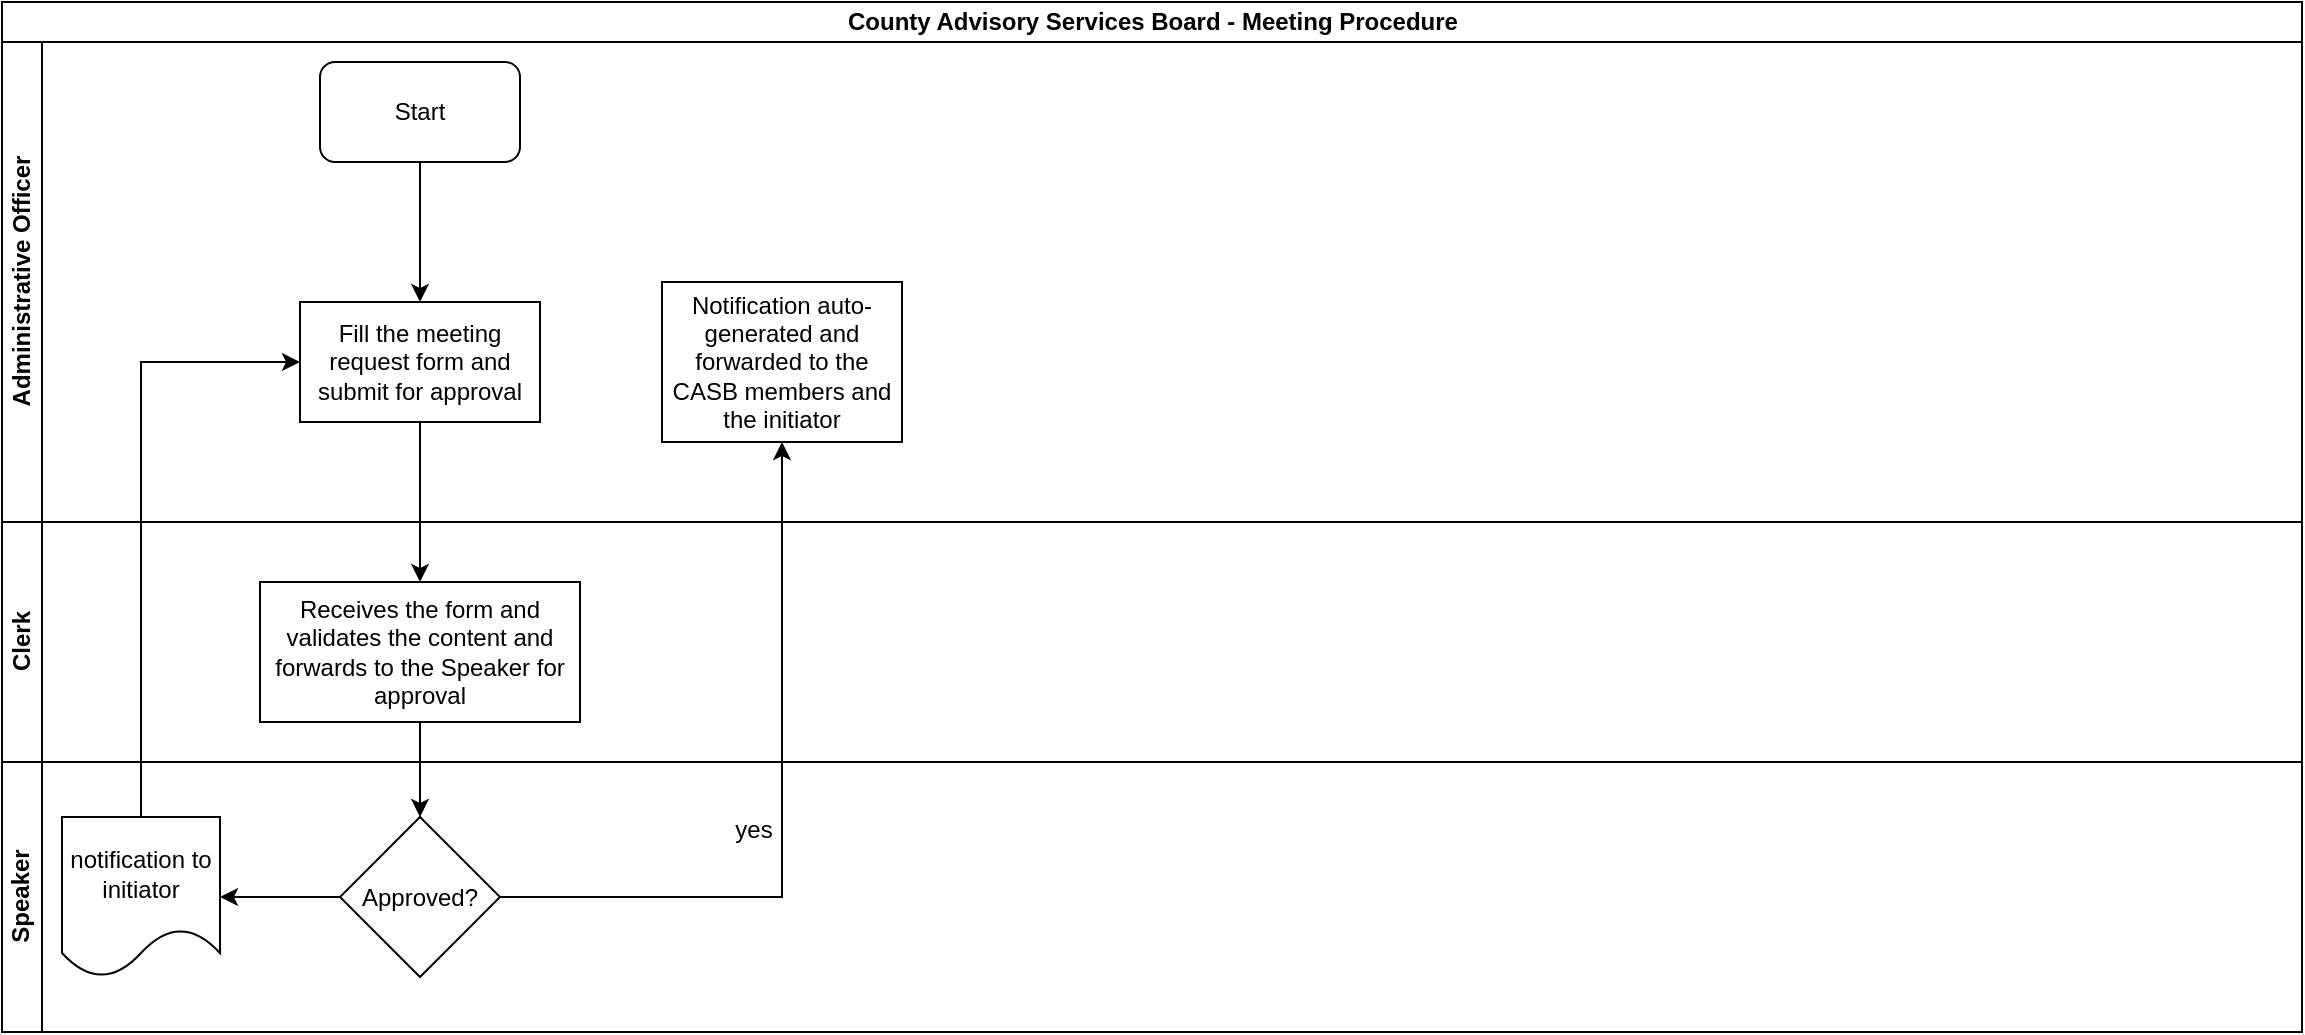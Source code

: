 <mxfile version="13.7.7" type="github">
  <diagram id="HAAz4Uk6-4tmhUEeWX3t" name="Page-1">
    <mxGraphModel dx="910" dy="487" grid="1" gridSize="10" guides="1" tooltips="1" connect="1" arrows="1" fold="1" page="1" pageScale="1" pageWidth="1169" pageHeight="827" math="0" shadow="0">
      <root>
        <mxCell id="0" />
        <mxCell id="1" parent="0" />
        <mxCell id="UEdaMPH9OgB5JB1oIhFr-1" value="County Advisory Services Board - Meeting Procedure" style="swimlane;html=1;childLayout=stackLayout;resizeParent=1;resizeParentMax=0;horizontal=1;startSize=20;horizontalStack=0;" vertex="1" parent="1">
          <mxGeometry x="10" y="10" width="1150" height="515" as="geometry" />
        </mxCell>
        <mxCell id="UEdaMPH9OgB5JB1oIhFr-2" value="Administrative Officer" style="swimlane;html=1;startSize=20;horizontal=0;" vertex="1" parent="UEdaMPH9OgB5JB1oIhFr-1">
          <mxGeometry y="20" width="1150" height="240" as="geometry" />
        </mxCell>
        <mxCell id="UEdaMPH9OgB5JB1oIhFr-5" value="Start" style="rounded=1;whiteSpace=wrap;html=1;" vertex="1" parent="UEdaMPH9OgB5JB1oIhFr-2">
          <mxGeometry x="159" y="10" width="100" height="50" as="geometry" />
        </mxCell>
        <mxCell id="UEdaMPH9OgB5JB1oIhFr-8" value="Fill the meeting request form and submit for approval" style="rounded=0;whiteSpace=wrap;html=1;" vertex="1" parent="UEdaMPH9OgB5JB1oIhFr-2">
          <mxGeometry x="149" y="130" width="120" height="60" as="geometry" />
        </mxCell>
        <mxCell id="UEdaMPH9OgB5JB1oIhFr-7" value="" style="edgeStyle=orthogonalEdgeStyle;rounded=0;orthogonalLoop=1;jettySize=auto;html=1;entryX=0.5;entryY=0;entryDx=0;entryDy=0;" edge="1" parent="UEdaMPH9OgB5JB1oIhFr-2" source="UEdaMPH9OgB5JB1oIhFr-5" target="UEdaMPH9OgB5JB1oIhFr-8">
          <mxGeometry relative="1" as="geometry">
            <mxPoint x="209" y="125" as="targetPoint" />
          </mxGeometry>
        </mxCell>
        <mxCell id="UEdaMPH9OgB5JB1oIhFr-13" value="Notification auto-generated and forwarded to the CASB members and the initiator" style="whiteSpace=wrap;html=1;rounded=0;" vertex="1" parent="UEdaMPH9OgB5JB1oIhFr-2">
          <mxGeometry x="330" y="120" width="120" height="80" as="geometry" />
        </mxCell>
        <mxCell id="UEdaMPH9OgB5JB1oIhFr-3" value="Clerk" style="swimlane;html=1;startSize=20;horizontal=0;" vertex="1" parent="UEdaMPH9OgB5JB1oIhFr-1">
          <mxGeometry y="260" width="1150" height="120" as="geometry" />
        </mxCell>
        <mxCell id="UEdaMPH9OgB5JB1oIhFr-9" value="Receives the form and validates the content and forwards to the Speaker for approval" style="whiteSpace=wrap;html=1;rounded=0;" vertex="1" parent="UEdaMPH9OgB5JB1oIhFr-3">
          <mxGeometry x="129" y="30" width="160" height="70" as="geometry" />
        </mxCell>
        <mxCell id="UEdaMPH9OgB5JB1oIhFr-4" value="Speaker" style="swimlane;html=1;startSize=20;horizontal=0;" vertex="1" parent="UEdaMPH9OgB5JB1oIhFr-1">
          <mxGeometry y="380" width="1150" height="135" as="geometry" />
        </mxCell>
        <mxCell id="UEdaMPH9OgB5JB1oIhFr-15" value="yes" style="text;html=1;strokeColor=none;fillColor=none;align=center;verticalAlign=middle;whiteSpace=wrap;rounded=0;" vertex="1" parent="UEdaMPH9OgB5JB1oIhFr-4">
          <mxGeometry x="356" y="24" width="40" height="20" as="geometry" />
        </mxCell>
        <mxCell id="UEdaMPH9OgB5JB1oIhFr-11" value="Approved?" style="rhombus;whiteSpace=wrap;html=1;rounded=0;" vertex="1" parent="UEdaMPH9OgB5JB1oIhFr-4">
          <mxGeometry x="169" y="27.5" width="80" height="80" as="geometry" />
        </mxCell>
        <mxCell id="UEdaMPH9OgB5JB1oIhFr-10" value="" style="edgeStyle=orthogonalEdgeStyle;rounded=0;orthogonalLoop=1;jettySize=auto;html=1;" edge="1" parent="UEdaMPH9OgB5JB1oIhFr-1" source="UEdaMPH9OgB5JB1oIhFr-8" target="UEdaMPH9OgB5JB1oIhFr-9">
          <mxGeometry relative="1" as="geometry" />
        </mxCell>
        <mxCell id="UEdaMPH9OgB5JB1oIhFr-12" value="" style="edgeStyle=orthogonalEdgeStyle;rounded=0;orthogonalLoop=1;jettySize=auto;html=1;" edge="1" parent="UEdaMPH9OgB5JB1oIhFr-1" source="UEdaMPH9OgB5JB1oIhFr-9" target="UEdaMPH9OgB5JB1oIhFr-11">
          <mxGeometry relative="1" as="geometry" />
        </mxCell>
        <mxCell id="UEdaMPH9OgB5JB1oIhFr-14" value="" style="edgeStyle=orthogonalEdgeStyle;rounded=0;orthogonalLoop=1;jettySize=auto;html=1;" edge="1" parent="UEdaMPH9OgB5JB1oIhFr-1" source="UEdaMPH9OgB5JB1oIhFr-11" target="UEdaMPH9OgB5JB1oIhFr-13">
          <mxGeometry relative="1" as="geometry" />
        </mxCell>
        <mxCell id="UEdaMPH9OgB5JB1oIhFr-19" value="" style="edgeStyle=orthogonalEdgeStyle;rounded=0;orthogonalLoop=1;jettySize=auto;html=1;entryX=0;entryY=0.5;entryDx=0;entryDy=0;" edge="1" parent="1" source="UEdaMPH9OgB5JB1oIhFr-16" target="UEdaMPH9OgB5JB1oIhFr-8">
          <mxGeometry relative="1" as="geometry">
            <mxPoint x="79.5" y="337.5" as="targetPoint" />
            <Array as="points">
              <mxPoint x="80" y="190" />
            </Array>
          </mxGeometry>
        </mxCell>
        <mxCell id="UEdaMPH9OgB5JB1oIhFr-16" value="notification to initiator" style="shape=document;whiteSpace=wrap;html=1;boundedLbl=1;rounded=0;" vertex="1" parent="1">
          <mxGeometry x="40" y="417.5" width="79" height="80" as="geometry" />
        </mxCell>
        <mxCell id="UEdaMPH9OgB5JB1oIhFr-17" value="" style="edgeStyle=orthogonalEdgeStyle;rounded=0;orthogonalLoop=1;jettySize=auto;html=1;" edge="1" parent="1" source="UEdaMPH9OgB5JB1oIhFr-11" target="UEdaMPH9OgB5JB1oIhFr-16">
          <mxGeometry relative="1" as="geometry" />
        </mxCell>
      </root>
    </mxGraphModel>
  </diagram>
</mxfile>
